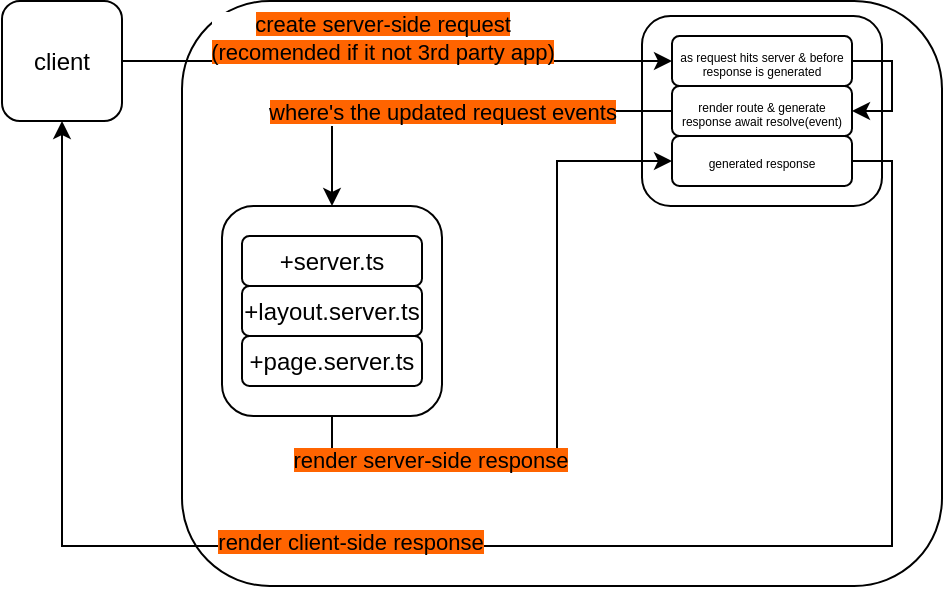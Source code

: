 <mxfile version="22.0.4" type="github">
  <diagram name="Page-1" id="GnxkV7bNmk6tipJM2uC0">
    <mxGraphModel dx="274" dy="450" grid="1" gridSize="10" guides="1" tooltips="1" connect="1" arrows="1" fold="1" page="1" pageScale="1" pageWidth="850" pageHeight="1100" math="0" shadow="0">
      <root>
        <mxCell id="0" />
        <mxCell id="1" parent="0" />
        <mxCell id="cJ8iGMwO-AmT_AEDeLSv-3" value="" style="rounded=1;whiteSpace=wrap;html=1;" vertex="1" parent="1">
          <mxGeometry x="190" y="107.5" width="380" height="292.5" as="geometry" />
        </mxCell>
        <mxCell id="cJ8iGMwO-AmT_AEDeLSv-5" value="" style="rounded=1;whiteSpace=wrap;html=1;" vertex="1" parent="1">
          <mxGeometry x="420" y="115" width="120" height="95" as="geometry" />
        </mxCell>
        <mxCell id="cJ8iGMwO-AmT_AEDeLSv-11" style="edgeStyle=orthogonalEdgeStyle;rounded=0;orthogonalLoop=1;jettySize=auto;html=1;exitX=1;exitY=0.5;exitDx=0;exitDy=0;" edge="1" parent="1" source="cJ8iGMwO-AmT_AEDeLSv-1" target="cJ8iGMwO-AmT_AEDeLSv-9">
          <mxGeometry relative="1" as="geometry">
            <Array as="points" />
          </mxGeometry>
        </mxCell>
        <mxCell id="cJ8iGMwO-AmT_AEDeLSv-22" value="&lt;span style=&quot;background-color: rgb(255, 100, 0);&quot;&gt;create server-side request&lt;br&gt;(recomended if it not 3rd party app)&lt;/span&gt;" style="edgeLabel;html=1;align=center;verticalAlign=middle;resizable=0;points=[];" vertex="1" connectable="0" parent="cJ8iGMwO-AmT_AEDeLSv-11">
          <mxGeometry x="-0.374" relative="1" as="geometry">
            <mxPoint x="44" y="-12" as="offset" />
          </mxGeometry>
        </mxCell>
        <mxCell id="cJ8iGMwO-AmT_AEDeLSv-1" value="client" style="rounded=1;whiteSpace=wrap;html=1;" vertex="1" parent="1">
          <mxGeometry x="100" y="107.5" width="60" height="60" as="geometry" />
        </mxCell>
        <mxCell id="cJ8iGMwO-AmT_AEDeLSv-16" style="edgeStyle=orthogonalEdgeStyle;rounded=0;orthogonalLoop=1;jettySize=auto;html=1;entryX=0;entryY=0.5;entryDx=0;entryDy=0;exitX=0.5;exitY=1;exitDx=0;exitDy=0;" edge="1" parent="1" source="cJ8iGMwO-AmT_AEDeLSv-4" target="cJ8iGMwO-AmT_AEDeLSv-17">
          <mxGeometry relative="1" as="geometry">
            <mxPoint x="265" y="443.636" as="targetPoint" />
          </mxGeometry>
        </mxCell>
        <mxCell id="cJ8iGMwO-AmT_AEDeLSv-20" value="&lt;span style=&quot;background-color: rgb(255, 100, 0);&quot;&gt;render server-side response&lt;/span&gt;" style="edgeLabel;html=1;align=center;verticalAlign=middle;resizable=0;points=[];" vertex="1" connectable="0" parent="cJ8iGMwO-AmT_AEDeLSv-16">
          <mxGeometry x="-0.59" y="-2" relative="1" as="geometry">
            <mxPoint as="offset" />
          </mxGeometry>
        </mxCell>
        <mxCell id="cJ8iGMwO-AmT_AEDeLSv-4" value="" style="rounded=1;whiteSpace=wrap;html=1;" vertex="1" parent="1">
          <mxGeometry x="210" y="210" width="110" height="105" as="geometry" />
        </mxCell>
        <mxCell id="cJ8iGMwO-AmT_AEDeLSv-6" value="+server.ts" style="rounded=1;whiteSpace=wrap;html=1;" vertex="1" parent="1">
          <mxGeometry x="220" y="225" width="90" height="25" as="geometry" />
        </mxCell>
        <mxCell id="cJ8iGMwO-AmT_AEDeLSv-7" value="+layout.server.ts" style="rounded=1;whiteSpace=wrap;html=1;" vertex="1" parent="1">
          <mxGeometry x="220" y="250" width="90" height="25" as="geometry" />
        </mxCell>
        <mxCell id="cJ8iGMwO-AmT_AEDeLSv-8" value="+page.server.ts" style="rounded=1;whiteSpace=wrap;html=1;" vertex="1" parent="1">
          <mxGeometry x="220" y="275" width="90" height="25" as="geometry" />
        </mxCell>
        <mxCell id="cJ8iGMwO-AmT_AEDeLSv-12" style="edgeStyle=orthogonalEdgeStyle;rounded=0;orthogonalLoop=1;jettySize=auto;html=1;exitX=1;exitY=0.5;exitDx=0;exitDy=0;entryX=1;entryY=0.5;entryDx=0;entryDy=0;" edge="1" parent="1" source="cJ8iGMwO-AmT_AEDeLSv-9" target="cJ8iGMwO-AmT_AEDeLSv-10">
          <mxGeometry relative="1" as="geometry">
            <mxPoint x="545" y="100" as="targetPoint" />
            <Array as="points">
              <mxPoint x="545" y="137" />
              <mxPoint x="545" y="163" />
            </Array>
          </mxGeometry>
        </mxCell>
        <mxCell id="cJ8iGMwO-AmT_AEDeLSv-9" value="&lt;p style=&quot;line-height: 40%;&quot;&gt;&lt;font style=&quot;font-size: 6px;&quot;&gt;as request hits server &amp;amp; before response is generated&lt;/font&gt;&lt;/p&gt;" style="rounded=1;whiteSpace=wrap;html=1;" vertex="1" parent="1">
          <mxGeometry x="435" y="125" width="90" height="25" as="geometry" />
        </mxCell>
        <mxCell id="cJ8iGMwO-AmT_AEDeLSv-15" style="edgeStyle=orthogonalEdgeStyle;rounded=0;orthogonalLoop=1;jettySize=auto;html=1;exitX=0;exitY=0.5;exitDx=0;exitDy=0;entryX=0.5;entryY=0;entryDx=0;entryDy=0;" edge="1" parent="1" source="cJ8iGMwO-AmT_AEDeLSv-10" target="cJ8iGMwO-AmT_AEDeLSv-4">
          <mxGeometry relative="1" as="geometry" />
        </mxCell>
        <mxCell id="cJ8iGMwO-AmT_AEDeLSv-18" value="&lt;span style=&quot;background-color: rgb(255, 100, 0);&quot;&gt;where&#39;s the updated request events&lt;/span&gt;" style="edgeLabel;html=1;align=center;verticalAlign=middle;resizable=0;points=[];fillColor=#FF8000;strokeColor=#FF8000;" vertex="1" connectable="0" parent="cJ8iGMwO-AmT_AEDeLSv-15">
          <mxGeometry x="0.113" y="1" relative="1" as="geometry">
            <mxPoint x="6" y="-1" as="offset" />
          </mxGeometry>
        </mxCell>
        <mxCell id="cJ8iGMwO-AmT_AEDeLSv-10" value="&lt;p style=&quot;line-height: 40%;&quot;&gt;&lt;font style=&quot;font-size: 6px;&quot;&gt;render route &amp;amp; generate response await resolve(event)&lt;/font&gt;&lt;/p&gt;" style="rounded=1;whiteSpace=wrap;html=1;" vertex="1" parent="1">
          <mxGeometry x="435" y="150" width="90" height="25" as="geometry" />
        </mxCell>
        <mxCell id="cJ8iGMwO-AmT_AEDeLSv-19" style="edgeStyle=orthogonalEdgeStyle;rounded=0;orthogonalLoop=1;jettySize=auto;html=1;exitX=1;exitY=0.5;exitDx=0;exitDy=0;entryX=0.5;entryY=1;entryDx=0;entryDy=0;" edge="1" parent="1" source="cJ8iGMwO-AmT_AEDeLSv-17" target="cJ8iGMwO-AmT_AEDeLSv-1">
          <mxGeometry relative="1" as="geometry">
            <Array as="points">
              <mxPoint x="545" y="187" />
              <mxPoint x="545" y="380" />
              <mxPoint x="130" y="380" />
            </Array>
          </mxGeometry>
        </mxCell>
        <mxCell id="cJ8iGMwO-AmT_AEDeLSv-21" value="&lt;span style=&quot;background-color: rgb(255, 100, 0);&quot;&gt;render client-side response&lt;/span&gt;" style="edgeLabel;html=1;align=center;verticalAlign=middle;resizable=0;points=[];" vertex="1" connectable="0" parent="cJ8iGMwO-AmT_AEDeLSv-19">
          <mxGeometry x="0.151" y="-2" relative="1" as="geometry">
            <mxPoint as="offset" />
          </mxGeometry>
        </mxCell>
        <mxCell id="cJ8iGMwO-AmT_AEDeLSv-17" value="&lt;p style=&quot;line-height: 40%;&quot;&gt;&lt;font style=&quot;font-size: 6px;&quot;&gt;generated response&lt;/font&gt;&lt;/p&gt;" style="rounded=1;whiteSpace=wrap;html=1;" vertex="1" parent="1">
          <mxGeometry x="435" y="175" width="90" height="25" as="geometry" />
        </mxCell>
      </root>
    </mxGraphModel>
  </diagram>
</mxfile>
